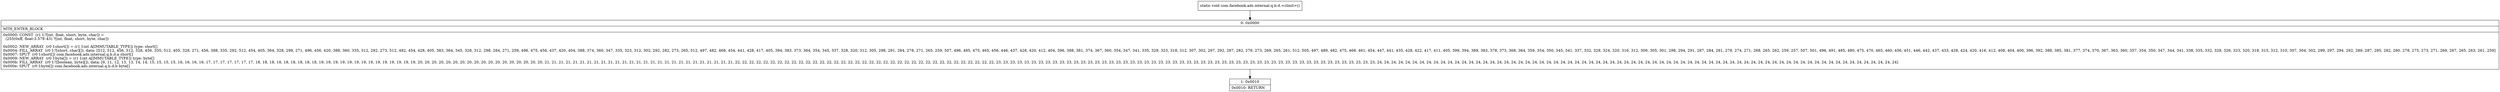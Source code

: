 digraph "CFG forcom.facebook.ads.internal.q.b.d.\<clinit\>()V" {
Node_0 [shape=record,label="{0\:\ 0x0000|MTH_ENTER_BLOCK\l|0x0000: CONST  (r1 I:?[int, float, short, byte, char]) = \l  (255(0xff, float:3.57E\-43) ?[int, float, short, byte, char])\l \l0x0002: NEW_ARRAY  (r0 I:short[]) = (r1 I:int A[IMMUTABLE_TYPE]) type: short[] \l0x0004: FILL_ARRAY  (r0 I:?[short, char][]), data: [512, 512, 456, 512, 328, 456, 335, 512, 405, 328, 271, 456, 388, 335, 292, 512, 454, 405, 364, 328, 298, 271, 496, 456, 420, 388, 360, 335, 312, 292, 273, 512, 482, 454, 428, 405, 383, 364, 345, 328, 312, 298, 284, 271, 259, 496, 475, 456, 437, 420, 404, 388, 374, 360, 347, 335, 323, 312, 302, 292, 282, 273, 265, 512, 497, 482, 468, 454, 441, 428, 417, 405, 394, 383, 373, 364, 354, 345, 337, 328, 320, 312, 305, 298, 291, 284, 278, 271, 265, 259, 507, 496, 485, 475, 465, 456, 446, 437, 428, 420, 412, 404, 396, 388, 381, 374, 367, 360, 354, 347, 341, 335, 329, 323, 318, 312, 307, 302, 297, 292, 287, 282, 278, 273, 269, 265, 261, 512, 505, 497, 489, 482, 475, 468, 461, 454, 447, 441, 435, 428, 422, 417, 411, 405, 399, 394, 389, 383, 378, 373, 368, 364, 359, 354, 350, 345, 341, 337, 332, 328, 324, 320, 316, 312, 309, 305, 301, 298, 294, 291, 287, 284, 281, 278, 274, 271, 268, 265, 262, 259, 257, 507, 501, 496, 491, 485, 480, 475, 470, 465, 460, 456, 451, 446, 442, 437, 433, 428, 424, 420, 416, 412, 408, 404, 400, 396, 392, 388, 385, 381, 377, 374, 370, 367, 363, 360, 357, 354, 350, 347, 344, 341, 338, 335, 332, 329, 326, 323, 320, 318, 315, 312, 310, 307, 304, 302, 299, 297, 294, 292, 289, 287, 285, 282, 280, 278, 275, 273, 271, 269, 267, 265, 263, 261, 259] \l0x0007: SPUT  (r0 I:short[]) com.facebook.ads.internal.q.b.d.a short[] \l0x0009: NEW_ARRAY  (r0 I:byte[]) = (r1 I:int A[IMMUTABLE_TYPE]) type: byte[] \l0x000b: FILL_ARRAY  (r0 I:?[boolean, byte][]), data: [9, 11, 12, 13, 13, 14, 14, 15, 15, 15, 15, 16, 16, 16, 16, 17, 17, 17, 17, 17, 17, 17, 18, 18, 18, 18, 18, 18, 18, 18, 18, 19, 19, 19, 19, 19, 19, 19, 19, 19, 19, 19, 19, 19, 19, 20, 20, 20, 20, 20, 20, 20, 20, 20, 20, 20, 20, 20, 20, 20, 20, 20, 20, 21, 21, 21, 21, 21, 21, 21, 21, 21, 21, 21, 21, 21, 21, 21, 21, 21, 21, 21, 21, 21, 21, 21, 21, 21, 21, 21, 22, 22, 22, 22, 22, 22, 22, 22, 22, 22, 22, 22, 22, 22, 22, 22, 22, 22, 22, 22, 22, 22, 22, 22, 22, 22, 22, 22, 22, 22, 22, 22, 22, 22, 22, 22, 22, 23, 23, 23, 23, 23, 23, 23, 23, 23, 23, 23, 23, 23, 23, 23, 23, 23, 23, 23, 23, 23, 23, 23, 23, 23, 23, 23, 23, 23, 23, 23, 23, 23, 23, 23, 23, 23, 23, 23, 23, 23, 23, 23, 23, 23, 23, 23, 23, 23, 23, 23, 23, 23, 23, 24, 24, 24, 24, 24, 24, 24, 24, 24, 24, 24, 24, 24, 24, 24, 24, 24, 24, 24, 24, 24, 24, 24, 24, 24, 24, 24, 24, 24, 24, 24, 24, 24, 24, 24, 24, 24, 24, 24, 24, 24, 24, 24, 24, 24, 24, 24, 24, 24, 24, 24, 24, 24, 24, 24, 24, 24, 24, 24, 24, 24, 24, 24, 24, 24, 24, 24, 24, 24, 24, 24, 24, 24, 24] \l0x000e: SPUT  (r0 I:byte[]) com.facebook.ads.internal.q.b.d.b byte[] \l}"];
Node_1 [shape=record,label="{1\:\ 0x0010|0x0010: RETURN   \l}"];
MethodNode[shape=record,label="{static void com.facebook.ads.internal.q.b.d.\<clinit\>() }"];
MethodNode -> Node_0;
Node_0 -> Node_1;
}

